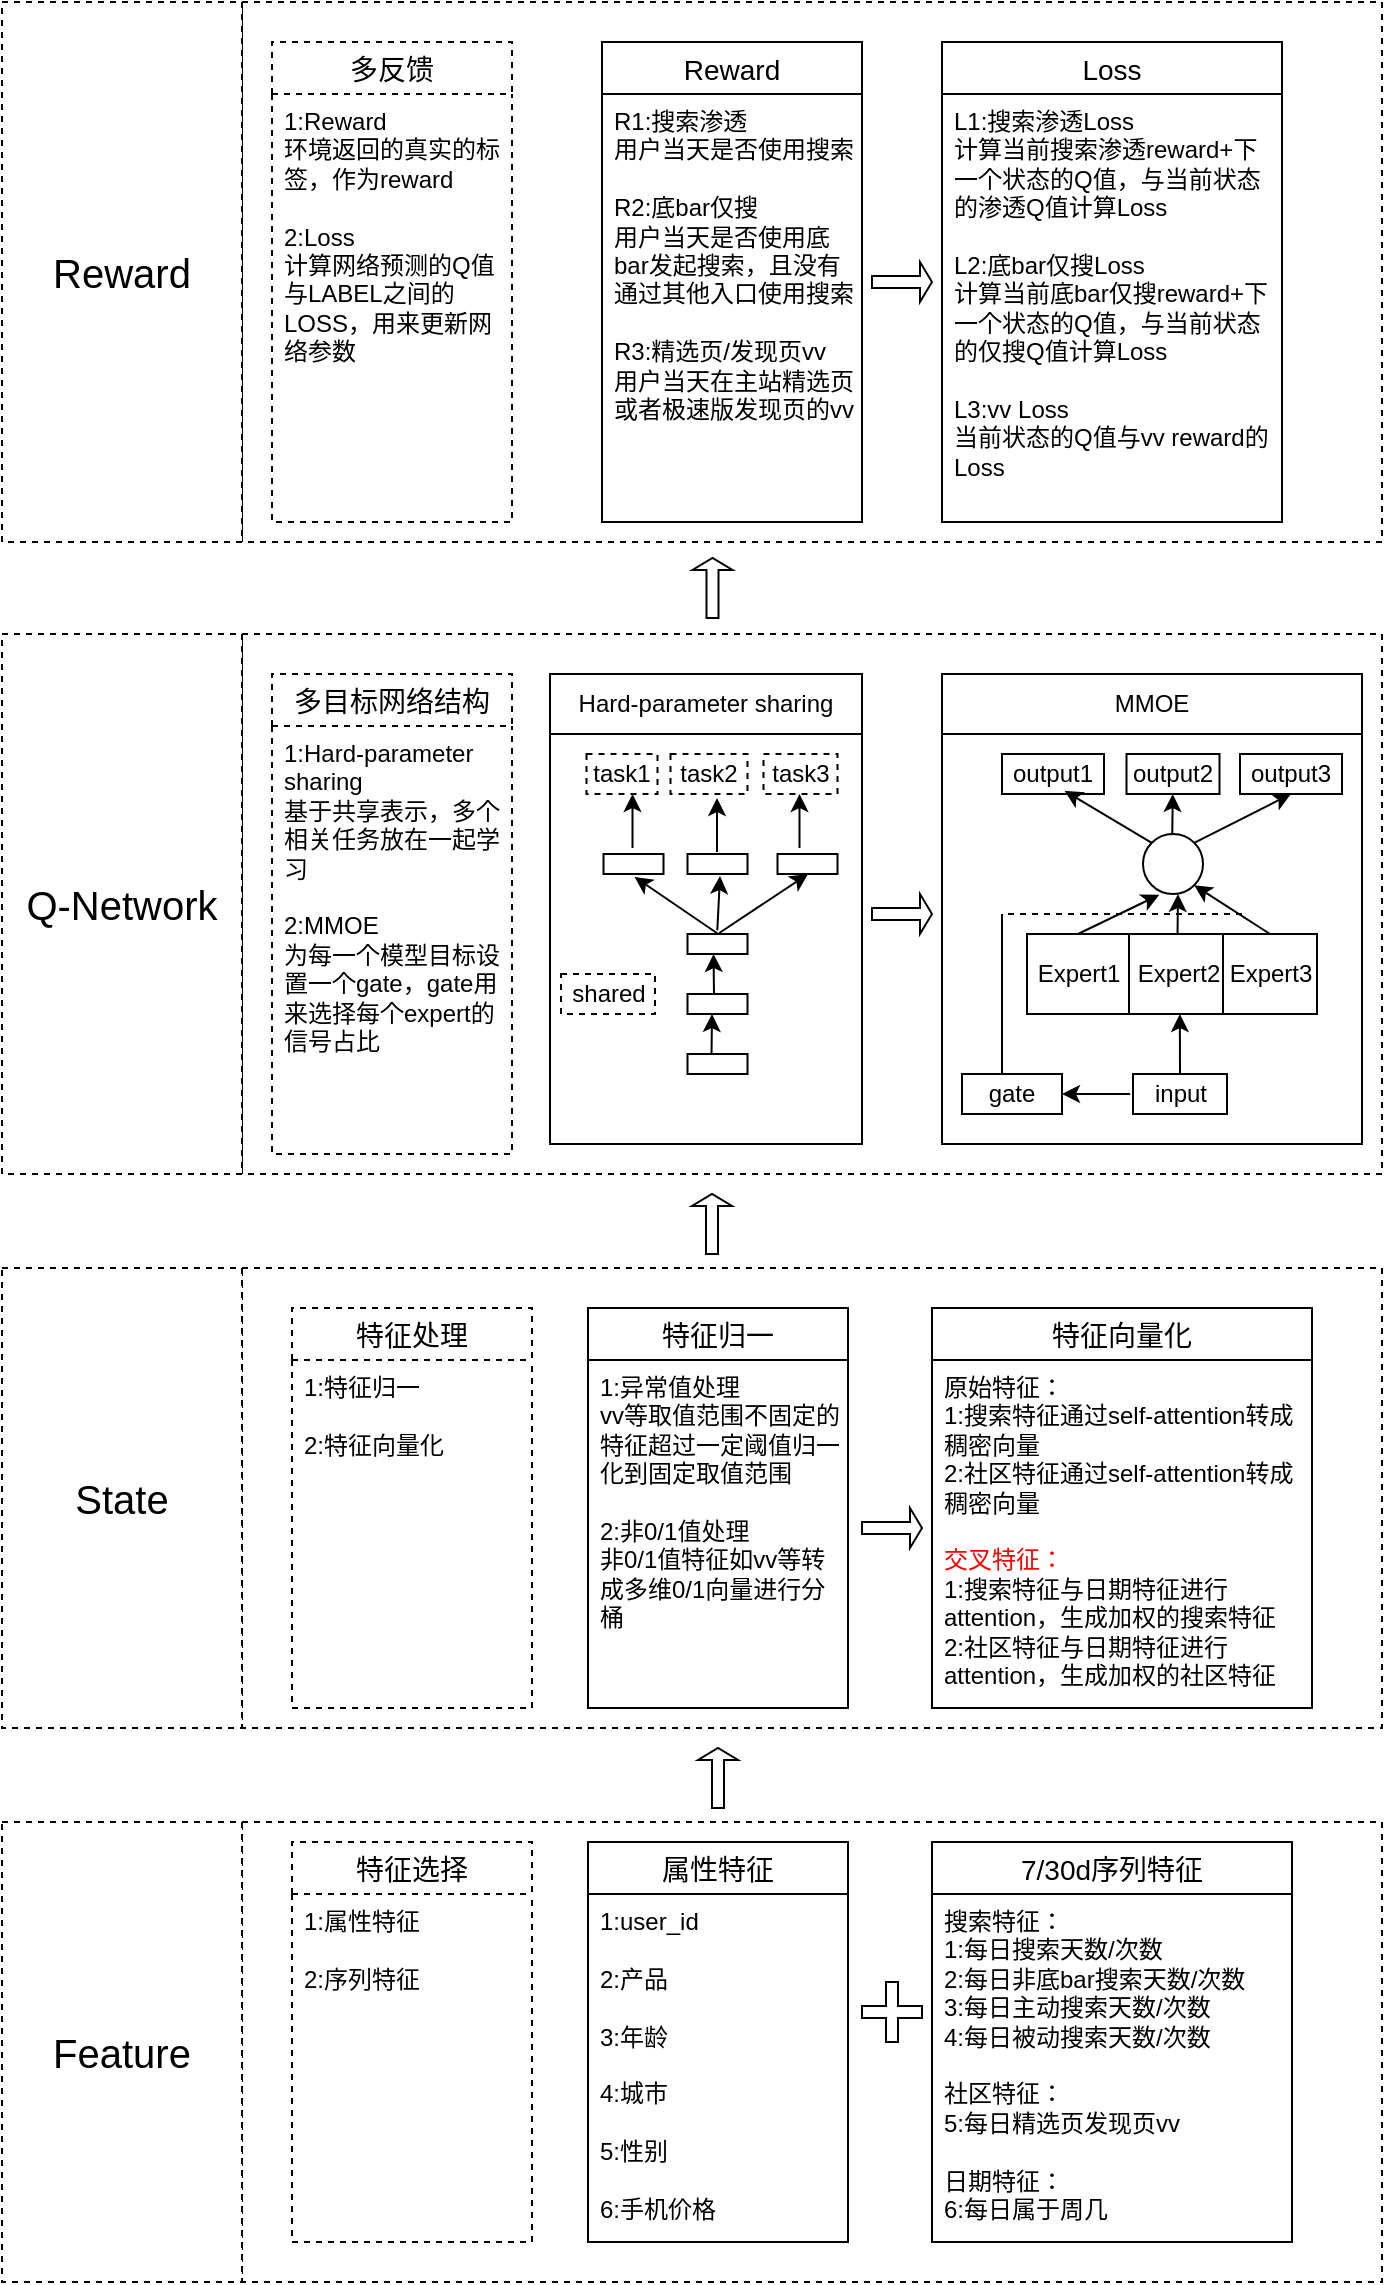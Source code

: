 <mxfile version="22.0.8" type="github">
  <diagram name="第 1 页" id="f5xDAh3WusYo4ijW3h7b">
    <mxGraphModel dx="1451" dy="922" grid="1" gridSize="10" guides="1" tooltips="1" connect="1" arrows="1" fold="1" page="1" pageScale="1" pageWidth="827" pageHeight="1169" math="0" shadow="0">
      <root>
        <mxCell id="0" />
        <mxCell id="1" parent="0" />
        <mxCell id="4zLw2y3MGfTPbHIul2Go-128" value="" style="rounded=0;whiteSpace=wrap;html=1;dashed=1;" parent="1" vertex="1">
          <mxGeometry x="176" y="606" width="570" height="270" as="geometry" />
        </mxCell>
        <mxCell id="4zLw2y3MGfTPbHIul2Go-36" value="" style="rounded=0;whiteSpace=wrap;html=1;dashed=1;" parent="1" vertex="1">
          <mxGeometry x="176" y="1200" width="570" height="230" as="geometry" />
        </mxCell>
        <mxCell id="4zLw2y3MGfTPbHIul2Go-37" value="" style="rounded=0;whiteSpace=wrap;html=1;dashed=1;" parent="1" vertex="1">
          <mxGeometry x="176" y="923" width="570" height="230" as="geometry" />
        </mxCell>
        <mxCell id="4zLw2y3MGfTPbHIul2Go-38" value="属性特征" style="swimlane;fontStyle=0;childLayout=stackLayout;horizontal=1;startSize=26;horizontalStack=0;resizeParent=1;resizeParentMax=0;resizeLast=0;collapsible=1;marginBottom=0;align=center;fontSize=14;" parent="1" vertex="1">
          <mxGeometry x="349" y="1210" width="130" height="200" as="geometry">
            <mxRectangle x="280" y="370" width="100" height="30" as="alternateBounds" />
          </mxGeometry>
        </mxCell>
        <mxCell id="4zLw2y3MGfTPbHIul2Go-39" value="1:user_id&lt;br&gt;&lt;br&gt;2:产品&lt;br&gt;&lt;br&gt;3:年龄&lt;br&gt;&lt;br&gt;4:城市&lt;br&gt;&lt;br&gt;5:性别&lt;br&gt;&lt;br&gt;6:手机价格" style="text;strokeColor=none;fillColor=none;spacingLeft=4;spacingRight=4;overflow=hidden;rotatable=0;points=[[0,0.5],[1,0.5]];portConstraint=eastwest;fontSize=12;whiteSpace=wrap;html=1;" parent="4zLw2y3MGfTPbHIul2Go-38" vertex="1">
          <mxGeometry y="26" width="130" height="174" as="geometry" />
        </mxCell>
        <mxCell id="4zLw2y3MGfTPbHIul2Go-40" value="7/30d序列特征" style="swimlane;fontStyle=0;childLayout=stackLayout;horizontal=1;startSize=26;horizontalStack=0;resizeParent=1;resizeParentMax=0;resizeLast=0;collapsible=1;marginBottom=0;align=center;fontSize=14;" parent="1" vertex="1">
          <mxGeometry x="521" y="1210" width="180" height="200" as="geometry">
            <mxRectangle x="280" y="370" width="100" height="30" as="alternateBounds" />
          </mxGeometry>
        </mxCell>
        <mxCell id="4zLw2y3MGfTPbHIul2Go-41" value="搜索特征：&lt;br&gt;1:每日搜索天数/次数&lt;br&gt;2:每日非底bar搜索天数/次数&lt;br&gt;3:每日主动搜索天数/次数&lt;br&gt;4:每日被动搜索天数/次数&lt;br&gt;&lt;br&gt;社区特征：&lt;br&gt;5:每日精选页发现页vv&lt;br&gt;&lt;br&gt;日期特征：&lt;br&gt;6:每日属于周几" style="text;strokeColor=none;fillColor=none;spacingLeft=4;spacingRight=4;overflow=hidden;rotatable=0;points=[[0,0.5],[1,0.5]];portConstraint=eastwest;fontSize=12;whiteSpace=wrap;html=1;" parent="4zLw2y3MGfTPbHIul2Go-40" vertex="1">
          <mxGeometry y="26" width="180" height="174" as="geometry" />
        </mxCell>
        <mxCell id="4zLw2y3MGfTPbHIul2Go-42" value="特征选择" style="swimlane;fontStyle=0;childLayout=stackLayout;horizontal=1;startSize=26;horizontalStack=0;resizeParent=1;resizeParentMax=0;resizeLast=0;collapsible=1;marginBottom=0;align=center;fontSize=14;dashed=1;" parent="1" vertex="1">
          <mxGeometry x="201" y="1210" width="120" height="200" as="geometry">
            <mxRectangle x="145" y="1230" width="100" height="30" as="alternateBounds" />
          </mxGeometry>
        </mxCell>
        <mxCell id="4zLw2y3MGfTPbHIul2Go-43" value="1:属性特征&lt;br&gt;&lt;br&gt;2:序列特征" style="text;strokeColor=none;fillColor=none;spacingLeft=4;spacingRight=4;overflow=hidden;rotatable=0;points=[[0,0.5],[1,0.5]];portConstraint=eastwest;fontSize=12;whiteSpace=wrap;html=1;" parent="4zLw2y3MGfTPbHIul2Go-42" vertex="1">
          <mxGeometry y="26" width="120" height="174" as="geometry" />
        </mxCell>
        <mxCell id="4zLw2y3MGfTPbHIul2Go-44" value="特征归一" style="swimlane;fontStyle=0;childLayout=stackLayout;horizontal=1;startSize=26;horizontalStack=0;resizeParent=1;resizeParentMax=0;resizeLast=0;collapsible=1;marginBottom=0;align=center;fontSize=14;" parent="1" vertex="1">
          <mxGeometry x="349" y="943" width="130" height="200" as="geometry">
            <mxRectangle x="280" y="370" width="100" height="30" as="alternateBounds" />
          </mxGeometry>
        </mxCell>
        <mxCell id="4zLw2y3MGfTPbHIul2Go-45" value="1:异常值处理&lt;br&gt;vv等取值范围不固定的特征超过一定阈值归一化到固定取值范围&lt;br&gt;&lt;br&gt;2:非0/1值处理&lt;br&gt;非0/1值特征如vv等转成多维0/1向量进行分桶" style="text;strokeColor=none;fillColor=none;spacingLeft=4;spacingRight=4;overflow=hidden;rotatable=0;points=[[0,0.5],[1,0.5]];portConstraint=eastwest;fontSize=12;whiteSpace=wrap;html=1;" parent="4zLw2y3MGfTPbHIul2Go-44" vertex="1">
          <mxGeometry y="26" width="130" height="174" as="geometry" />
        </mxCell>
        <mxCell id="4zLw2y3MGfTPbHIul2Go-46" value="特征向量化" style="swimlane;fontStyle=0;childLayout=stackLayout;horizontal=1;startSize=26;horizontalStack=0;resizeParent=1;resizeParentMax=0;resizeLast=0;collapsible=1;marginBottom=0;align=center;fontSize=14;" parent="1" vertex="1">
          <mxGeometry x="521" y="943" width="190" height="200" as="geometry">
            <mxRectangle x="280" y="370" width="100" height="30" as="alternateBounds" />
          </mxGeometry>
        </mxCell>
        <mxCell id="4zLw2y3MGfTPbHIul2Go-47" value="原始特征：&lt;br&gt;1:搜索特征通过self-attention转成稠密向量&lt;br&gt;2:社区特征通过self-attention转成稠密向量&lt;br&gt;&lt;br&gt;&lt;font color=&quot;#ff0000&quot;&gt;交叉特征：&lt;/font&gt;&lt;br&gt;1:搜索特征与日期特征进行attention，生成加权的搜索特征&lt;br&gt;2:社区特征与日期特征进行attention，生成加权的社区特征" style="text;strokeColor=none;fillColor=none;spacingLeft=4;spacingRight=4;overflow=hidden;rotatable=0;points=[[0,0.5],[1,0.5]];portConstraint=eastwest;fontSize=12;whiteSpace=wrap;html=1;" parent="4zLw2y3MGfTPbHIul2Go-46" vertex="1">
          <mxGeometry y="26" width="190" height="174" as="geometry" />
        </mxCell>
        <mxCell id="4zLw2y3MGfTPbHIul2Go-48" value="特征处理" style="swimlane;fontStyle=0;childLayout=stackLayout;horizontal=1;startSize=26;horizontalStack=0;resizeParent=1;resizeParentMax=0;resizeLast=0;collapsible=1;marginBottom=0;align=center;fontSize=14;dashed=1;" parent="1" vertex="1">
          <mxGeometry x="201" y="943" width="120" height="200" as="geometry">
            <mxRectangle x="145" y="950" width="100" height="30" as="alternateBounds" />
          </mxGeometry>
        </mxCell>
        <mxCell id="4zLw2y3MGfTPbHIul2Go-49" value="1:特征归一&lt;br&gt;&lt;br&gt;2:特征向量化" style="text;strokeColor=none;fillColor=none;spacingLeft=4;spacingRight=4;overflow=hidden;rotatable=0;points=[[0,0.5],[1,0.5]];portConstraint=eastwest;fontSize=12;whiteSpace=wrap;html=1;" parent="4zLw2y3MGfTPbHIul2Go-48" vertex="1">
          <mxGeometry y="26" width="120" height="174" as="geometry" />
        </mxCell>
        <mxCell id="4zLw2y3MGfTPbHIul2Go-50" value="" style="shape=cross;whiteSpace=wrap;html=1;" parent="1" vertex="1">
          <mxGeometry x="486" y="1280" width="30" height="30" as="geometry" />
        </mxCell>
        <mxCell id="4zLw2y3MGfTPbHIul2Go-51" value="" style="shape=singleArrow;whiteSpace=wrap;html=1;" parent="1" vertex="1">
          <mxGeometry x="486" y="1043" width="30" height="20" as="geometry" />
        </mxCell>
        <mxCell id="4zLw2y3MGfTPbHIul2Go-59" value="多目标网络结构" style="swimlane;fontStyle=0;childLayout=stackLayout;horizontal=1;startSize=26;horizontalStack=0;resizeParent=1;resizeParentMax=0;resizeLast=0;collapsible=1;marginBottom=0;align=center;fontSize=14;dashed=1;" parent="1" vertex="1">
          <mxGeometry x="191" y="626" width="120" height="240" as="geometry">
            <mxRectangle x="135" y="630" width="100" height="30" as="alternateBounds" />
          </mxGeometry>
        </mxCell>
        <mxCell id="4zLw2y3MGfTPbHIul2Go-60" value="1:Hard-parameter sharing&lt;br&gt;基于共享表示，多个相关任务放在一起学习&lt;br&gt;&lt;br&gt;2:MMOE&lt;br&gt;为每一个模型目标设置一个gate，gate用来选择每个expert的信号占比" style="text;strokeColor=none;fillColor=none;spacingLeft=4;spacingRight=4;overflow=hidden;rotatable=0;points=[[0,0.5],[1,0.5]];portConstraint=eastwest;fontSize=12;whiteSpace=wrap;html=1;" parent="4zLw2y3MGfTPbHIul2Go-59" vertex="1">
          <mxGeometry y="26" width="120" height="214" as="geometry" />
        </mxCell>
        <mxCell id="4zLw2y3MGfTPbHIul2Go-71" value="" style="verticalLabelPosition=bottom;verticalAlign=top;html=1;shape=mxgraph.basic.rect;fillColor2=none;strokeWidth=1;size=20;indent=5;" parent="1" vertex="1">
          <mxGeometry x="330" y="631" width="156" height="230" as="geometry" />
        </mxCell>
        <mxCell id="4zLw2y3MGfTPbHIul2Go-72" value="" style="verticalLabelPosition=bottom;verticalAlign=top;html=1;shape=mxgraph.basic.rect;fillColor2=none;strokeWidth=1;size=20;indent=5;" parent="1" vertex="1">
          <mxGeometry x="526" y="631" width="210" height="230" as="geometry" />
        </mxCell>
        <mxCell id="4zLw2y3MGfTPbHIul2Go-73" value="" style="verticalLabelPosition=bottom;verticalAlign=top;html=1;shape=mxgraph.basic.rect;fillColor2=none;strokeWidth=1;size=20;indent=5;" parent="1" vertex="1">
          <mxGeometry x="398.75" y="816" width="30" height="10" as="geometry" />
        </mxCell>
        <mxCell id="4zLw2y3MGfTPbHIul2Go-74" value="" style="verticalLabelPosition=bottom;verticalAlign=top;html=1;shape=mxgraph.basic.rect;fillColor2=none;strokeWidth=1;size=20;indent=5;" parent="1" vertex="1">
          <mxGeometry x="398.75" y="786" width="30" height="10" as="geometry" />
        </mxCell>
        <mxCell id="4zLw2y3MGfTPbHIul2Go-75" value="" style="verticalLabelPosition=bottom;verticalAlign=top;html=1;shape=mxgraph.basic.rect;fillColor2=none;strokeWidth=1;size=20;indent=5;" parent="1" vertex="1">
          <mxGeometry x="398.75" y="756" width="30" height="10" as="geometry" />
        </mxCell>
        <mxCell id="4zLw2y3MGfTPbHIul2Go-76" value="" style="verticalLabelPosition=bottom;verticalAlign=top;html=1;shape=mxgraph.basic.rect;fillColor2=none;strokeWidth=1;size=20;indent=5;" parent="1" vertex="1">
          <mxGeometry x="356.75" y="716" width="30" height="10" as="geometry" />
        </mxCell>
        <mxCell id="4zLw2y3MGfTPbHIul2Go-77" value="" style="verticalLabelPosition=bottom;verticalAlign=top;html=1;shape=mxgraph.basic.rect;fillColor2=none;strokeWidth=1;size=20;indent=5;" parent="1" vertex="1">
          <mxGeometry x="398.75" y="716" width="30" height="10" as="geometry" />
        </mxCell>
        <mxCell id="4zLw2y3MGfTPbHIul2Go-78" value="" style="verticalLabelPosition=bottom;verticalAlign=top;html=1;shape=mxgraph.basic.rect;fillColor2=none;strokeWidth=1;size=20;indent=5;" parent="1" vertex="1">
          <mxGeometry x="443.75" y="716" width="30" height="10" as="geometry" />
        </mxCell>
        <mxCell id="4zLw2y3MGfTPbHIul2Go-85" value="" style="endArrow=classic;html=1;rounded=0;exitX=0.513;exitY=0;exitDx=0;exitDy=0;exitPerimeter=0;entryX=0.516;entryY=1.143;entryDx=0;entryDy=0;entryPerimeter=0;" parent="1" source="4zLw2y3MGfTPbHIul2Go-75" target="4zLw2y3MGfTPbHIul2Go-76" edge="1">
          <mxGeometry width="50" height="50" relative="1" as="geometry">
            <mxPoint x="370" y="766" as="sourcePoint" />
            <mxPoint x="420" y="716" as="targetPoint" />
          </mxGeometry>
        </mxCell>
        <mxCell id="4zLw2y3MGfTPbHIul2Go-86" value="" style="endArrow=classic;html=1;rounded=0;exitX=0.497;exitY=-0.19;exitDx=0;exitDy=0;exitPerimeter=0;entryX=0.542;entryY=1.1;entryDx=0;entryDy=0;entryPerimeter=0;" parent="1" source="4zLw2y3MGfTPbHIul2Go-75" edge="1" target="4zLw2y3MGfTPbHIul2Go-77">
          <mxGeometry width="50" height="50" relative="1" as="geometry">
            <mxPoint x="448" y="756" as="sourcePoint" />
            <mxPoint x="406" y="727" as="targetPoint" />
          </mxGeometry>
        </mxCell>
        <mxCell id="4zLw2y3MGfTPbHIul2Go-87" value="" style="endArrow=classic;html=1;rounded=0;exitX=0.529;exitY=-0.048;exitDx=0;exitDy=0;exitPerimeter=0;" parent="1" source="4zLw2y3MGfTPbHIul2Go-75" edge="1">
          <mxGeometry width="50" height="50" relative="1" as="geometry">
            <mxPoint x="416" y="764" as="sourcePoint" />
            <mxPoint x="459" y="726" as="targetPoint" />
          </mxGeometry>
        </mxCell>
        <mxCell id="4zLw2y3MGfTPbHIul2Go-88" value="" style="endArrow=classic;html=1;rounded=0;entryX=0.516;entryY=1.143;entryDx=0;entryDy=0;entryPerimeter=0;" parent="1" edge="1">
          <mxGeometry width="50" height="50" relative="1" as="geometry">
            <mxPoint x="412" y="786" as="sourcePoint" />
            <mxPoint x="411.76" y="766" as="targetPoint" />
          </mxGeometry>
        </mxCell>
        <mxCell id="4zLw2y3MGfTPbHIul2Go-89" value="" style="endArrow=classic;html=1;rounded=0;exitX=0.497;exitY=-0.19;exitDx=0;exitDy=0;exitPerimeter=0;" parent="1" edge="1">
          <mxGeometry width="50" height="50" relative="1" as="geometry">
            <mxPoint x="410.76" y="816" as="sourcePoint" />
            <mxPoint x="411" y="796" as="targetPoint" />
          </mxGeometry>
        </mxCell>
        <mxCell id="4zLw2y3MGfTPbHIul2Go-93" value="shared" style="rounded=0;whiteSpace=wrap;html=1;dashed=1;" parent="1" vertex="1">
          <mxGeometry x="335.5" y="776" width="47" height="20" as="geometry" />
        </mxCell>
        <mxCell id="4zLw2y3MGfTPbHIul2Go-94" value="task1" style="rounded=0;whiteSpace=wrap;html=1;dashed=1;" parent="1" vertex="1">
          <mxGeometry x="348.25" y="666" width="35.5" height="20" as="geometry" />
        </mxCell>
        <mxCell id="4zLw2y3MGfTPbHIul2Go-95" value="task2" style="rounded=0;whiteSpace=wrap;html=1;dashed=1;" parent="1" vertex="1">
          <mxGeometry x="390.25" y="666" width="38.5" height="20" as="geometry" />
        </mxCell>
        <mxCell id="4zLw2y3MGfTPbHIul2Go-96" value="task3" style="rounded=0;whiteSpace=wrap;html=1;dashed=1;" parent="1" vertex="1">
          <mxGeometry x="436.75" y="666" width="37" height="20" as="geometry" />
        </mxCell>
        <mxCell id="4zLw2y3MGfTPbHIul2Go-98" value="" style="endArrow=classic;html=1;rounded=0;exitX=0.497;exitY=-0.19;exitDx=0;exitDy=0;exitPerimeter=0;entryX=0.516;entryY=1.143;entryDx=0;entryDy=0;entryPerimeter=0;" parent="1" edge="1">
          <mxGeometry width="50" height="50" relative="1" as="geometry">
            <mxPoint x="371.25" y="713" as="sourcePoint" />
            <mxPoint x="371.25" y="686" as="targetPoint" />
          </mxGeometry>
        </mxCell>
        <mxCell id="4zLw2y3MGfTPbHIul2Go-99" value="" style="endArrow=classic;html=1;rounded=0;exitX=0.497;exitY=-0.19;exitDx=0;exitDy=0;exitPerimeter=0;entryX=0.516;entryY=1.143;entryDx=0;entryDy=0;entryPerimeter=0;" parent="1" edge="1">
          <mxGeometry width="50" height="50" relative="1" as="geometry">
            <mxPoint x="413.5" y="715" as="sourcePoint" />
            <mxPoint x="413.5" y="688" as="targetPoint" />
          </mxGeometry>
        </mxCell>
        <mxCell id="4zLw2y3MGfTPbHIul2Go-100" value="" style="endArrow=classic;html=1;rounded=0;exitX=0.497;exitY=-0.19;exitDx=0;exitDy=0;exitPerimeter=0;entryX=0.516;entryY=1.143;entryDx=0;entryDy=0;entryPerimeter=0;" parent="1" edge="1">
          <mxGeometry width="50" height="50" relative="1" as="geometry">
            <mxPoint x="454.75" y="713" as="sourcePoint" />
            <mxPoint x="454.75" y="686" as="targetPoint" />
          </mxGeometry>
        </mxCell>
        <mxCell id="4zLw2y3MGfTPbHIul2Go-101" value="Hard-parameter sharing" style="rounded=0;whiteSpace=wrap;html=1;" parent="1" vertex="1">
          <mxGeometry x="330" y="626" width="156" height="30" as="geometry" />
        </mxCell>
        <mxCell id="4zLw2y3MGfTPbHIul2Go-102" value="Expert1" style="rounded=0;whiteSpace=wrap;html=1;" parent="1" vertex="1">
          <mxGeometry x="568.5" y="756" width="51" height="40" as="geometry" />
        </mxCell>
        <mxCell id="4zLw2y3MGfTPbHIul2Go-103" value="Expert2" style="rounded=0;whiteSpace=wrap;html=1;" parent="1" vertex="1">
          <mxGeometry x="619.5" y="756" width="49" height="40" as="geometry" />
        </mxCell>
        <mxCell id="4zLw2y3MGfTPbHIul2Go-104" value="Expert3" style="rounded=0;whiteSpace=wrap;html=1;" parent="1" vertex="1">
          <mxGeometry x="666.5" y="756" width="47" height="40" as="geometry" />
        </mxCell>
        <mxCell id="4zLw2y3MGfTPbHIul2Go-105" value="input" style="rounded=0;whiteSpace=wrap;html=1;" parent="1" vertex="1">
          <mxGeometry x="621.5" y="826" width="47" height="20" as="geometry" />
        </mxCell>
        <mxCell id="4zLw2y3MGfTPbHIul2Go-106" value="gate" style="rounded=0;whiteSpace=wrap;html=1;" parent="1" vertex="1">
          <mxGeometry x="536" y="826" width="50" height="20" as="geometry" />
        </mxCell>
        <mxCell id="4zLw2y3MGfTPbHIul2Go-107" value="" style="endArrow=classic;html=1;rounded=0;exitX=0.5;exitY=0;exitDx=0;exitDy=0;" parent="1" source="4zLw2y3MGfTPbHIul2Go-105" edge="1">
          <mxGeometry width="50" height="50" relative="1" as="geometry">
            <mxPoint x="644.69" y="816" as="sourcePoint" />
            <mxPoint x="644.93" y="796" as="targetPoint" />
          </mxGeometry>
        </mxCell>
        <mxCell id="4zLw2y3MGfTPbHIul2Go-109" value="" style="endArrow=classic;html=1;rounded=0;exitX=0.5;exitY=0;exitDx=0;exitDy=0;" parent="1" edge="1">
          <mxGeometry width="50" height="50" relative="1" as="geometry">
            <mxPoint x="620.07" y="836" as="sourcePoint" />
            <mxPoint x="586" y="836" as="targetPoint" />
          </mxGeometry>
        </mxCell>
        <mxCell id="4zLw2y3MGfTPbHIul2Go-110" value="output1" style="rounded=0;whiteSpace=wrap;html=1;" parent="1" vertex="1">
          <mxGeometry x="556" y="666" width="51" height="20" as="geometry" />
        </mxCell>
        <mxCell id="4zLw2y3MGfTPbHIul2Go-111" value="output3" style="rounded=0;whiteSpace=wrap;html=1;" parent="1" vertex="1">
          <mxGeometry x="675" y="666" width="51" height="20" as="geometry" />
        </mxCell>
        <mxCell id="4zLw2y3MGfTPbHIul2Go-112" value="" style="ellipse;whiteSpace=wrap;html=1;aspect=fixed;" parent="1" vertex="1">
          <mxGeometry x="626.5" y="706" width="30" height="30" as="geometry" />
        </mxCell>
        <mxCell id="4zLw2y3MGfTPbHIul2Go-113" value="" style="endArrow=classic;html=1;rounded=0;exitX=0.5;exitY=0;exitDx=0;exitDy=0;" parent="1" edge="1">
          <mxGeometry width="50" height="50" relative="1" as="geometry">
            <mxPoint x="643.76" y="756" as="sourcePoint" />
            <mxPoint x="644" y="736" as="targetPoint" />
          </mxGeometry>
        </mxCell>
        <mxCell id="4zLw2y3MGfTPbHIul2Go-114" value="" style="endArrow=classic;html=1;rounded=0;exitX=0.5;exitY=0;exitDx=0;exitDy=0;entryX=0.273;entryY=1.012;entryDx=0;entryDy=0;entryPerimeter=0;" parent="1" source="4zLw2y3MGfTPbHIul2Go-102" target="4zLw2y3MGfTPbHIul2Go-112" edge="1">
          <mxGeometry width="50" height="50" relative="1" as="geometry">
            <mxPoint x="655" y="836" as="sourcePoint" />
            <mxPoint x="654.93" y="806" as="targetPoint" />
          </mxGeometry>
        </mxCell>
        <mxCell id="4zLw2y3MGfTPbHIul2Go-118" value="" style="endArrow=classic;html=1;rounded=0;exitX=0.5;exitY=0;exitDx=0;exitDy=0;entryX=1;entryY=1;entryDx=0;entryDy=0;" parent="1" source="4zLw2y3MGfTPbHIul2Go-104" target="4zLw2y3MGfTPbHIul2Go-112" edge="1">
          <mxGeometry width="50" height="50" relative="1" as="geometry">
            <mxPoint x="689.76" y="756" as="sourcePoint" />
            <mxPoint x="689.69" y="726" as="targetPoint" />
          </mxGeometry>
        </mxCell>
        <mxCell id="4zLw2y3MGfTPbHIul2Go-123" value="" style="endArrow=none;html=1;rounded=0;" parent="1" edge="1">
          <mxGeometry width="50" height="50" relative="1" as="geometry">
            <mxPoint x="556" y="826" as="sourcePoint" />
            <mxPoint x="556" y="746" as="targetPoint" />
          </mxGeometry>
        </mxCell>
        <mxCell id="4zLw2y3MGfTPbHIul2Go-124" value="" style="endArrow=none;html=1;rounded=0;dashed=1;" parent="1" edge="1">
          <mxGeometry width="50" height="50" relative="1" as="geometry">
            <mxPoint x="676" y="746" as="sourcePoint" />
            <mxPoint x="556" y="746" as="targetPoint" />
          </mxGeometry>
        </mxCell>
        <mxCell id="4zLw2y3MGfTPbHIul2Go-125" value="" style="endArrow=classic;html=1;rounded=0;exitX=0;exitY=0;exitDx=0;exitDy=0;entryX=0.613;entryY=0.921;entryDx=0;entryDy=0;entryPerimeter=0;" parent="1" source="4zLw2y3MGfTPbHIul2Go-112" target="4zLw2y3MGfTPbHIul2Go-110" edge="1">
          <mxGeometry width="50" height="50" relative="1" as="geometry">
            <mxPoint x="610.76" y="726" as="sourcePoint" />
            <mxPoint x="610.69" y="696" as="targetPoint" />
          </mxGeometry>
        </mxCell>
        <mxCell id="4zLw2y3MGfTPbHIul2Go-126" value="" style="endArrow=classic;html=1;rounded=0;exitX=1;exitY=0;exitDx=0;exitDy=0;entryX=0.5;entryY=1;entryDx=0;entryDy=0;" parent="1" source="4zLw2y3MGfTPbHIul2Go-112" target="4zLw2y3MGfTPbHIul2Go-111" edge="1">
          <mxGeometry width="50" height="50" relative="1" as="geometry">
            <mxPoint x="675.26" y="726" as="sourcePoint" />
            <mxPoint x="675.19" y="696" as="targetPoint" />
          </mxGeometry>
        </mxCell>
        <mxCell id="4zLw2y3MGfTPbHIul2Go-127" value="MMOE" style="rounded=0;whiteSpace=wrap;html=1;" parent="1" vertex="1">
          <mxGeometry x="526" y="626" width="210" height="30" as="geometry" />
        </mxCell>
        <mxCell id="4zLw2y3MGfTPbHIul2Go-129" value="" style="shape=singleArrow;whiteSpace=wrap;html=1;" parent="1" vertex="1">
          <mxGeometry x="491" y="736" width="30" height="20" as="geometry" />
        </mxCell>
        <mxCell id="4zLw2y3MGfTPbHIul2Go-132" value="" style="shape=singleArrow;direction=north;whiteSpace=wrap;html=1;" parent="1" vertex="1">
          <mxGeometry x="401" y="886" width="20" height="30" as="geometry" />
        </mxCell>
        <mxCell id="4zLw2y3MGfTPbHIul2Go-136" value="output2" style="rounded=0;whiteSpace=wrap;html=1;" parent="1" vertex="1">
          <mxGeometry x="618.25" y="666" width="46.5" height="20" as="geometry" />
        </mxCell>
        <mxCell id="4zLw2y3MGfTPbHIul2Go-139" value="" style="endArrow=classic;html=1;rounded=0;exitX=0.5;exitY=0;exitDx=0;exitDy=0;" parent="1" edge="1">
          <mxGeometry width="50" height="50" relative="1" as="geometry">
            <mxPoint x="641.14" y="706" as="sourcePoint" />
            <mxPoint x="641.38" y="686" as="targetPoint" />
          </mxGeometry>
        </mxCell>
        <mxCell id="4zLw2y3MGfTPbHIul2Go-143" value="" style="shape=singleArrow;direction=north;whiteSpace=wrap;html=1;" parent="1" vertex="1">
          <mxGeometry x="404" y="1163" width="20" height="30" as="geometry" />
        </mxCell>
        <mxCell id="4zLw2y3MGfTPbHIul2Go-144" value="&lt;font style=&quot;font-size: 20px;&quot;&gt;State&lt;/font&gt;" style="rounded=0;whiteSpace=wrap;html=1;dashed=1;" parent="1" vertex="1">
          <mxGeometry x="56" y="923" width="120" height="230" as="geometry" />
        </mxCell>
        <mxCell id="4zLw2y3MGfTPbHIul2Go-145" value="&lt;font style=&quot;font-size: 20px;&quot;&gt;Q-Network&lt;/font&gt;" style="rounded=0;whiteSpace=wrap;html=1;dashed=1;" parent="1" vertex="1">
          <mxGeometry x="56" y="606" width="120" height="270" as="geometry" />
        </mxCell>
        <mxCell id="4zLw2y3MGfTPbHIul2Go-146" value="&lt;font style=&quot;font-size: 20px;&quot;&gt;Feature&lt;/font&gt;" style="rounded=0;whiteSpace=wrap;html=1;dashed=1;" parent="1" vertex="1">
          <mxGeometry x="56" y="1200" width="120" height="230" as="geometry" />
        </mxCell>
        <mxCell id="9_TiKbL8aG8ugw_iiqsg-3" value="" style="rounded=0;whiteSpace=wrap;html=1;dashed=1;" vertex="1" parent="1">
          <mxGeometry x="176" y="290" width="570" height="270" as="geometry" />
        </mxCell>
        <mxCell id="9_TiKbL8aG8ugw_iiqsg-4" value="&lt;font style=&quot;font-size: 20px;&quot;&gt;Reward&lt;/font&gt;" style="rounded=0;whiteSpace=wrap;html=1;dashed=1;" vertex="1" parent="1">
          <mxGeometry x="56" y="290" width="120" height="270" as="geometry" />
        </mxCell>
        <mxCell id="9_TiKbL8aG8ugw_iiqsg-5" value="" style="shape=singleArrow;direction=north;whiteSpace=wrap;html=1;" vertex="1" parent="1">
          <mxGeometry x="401.25" y="568" width="20" height="30" as="geometry" />
        </mxCell>
        <mxCell id="9_TiKbL8aG8ugw_iiqsg-8" value="多反馈" style="swimlane;fontStyle=0;childLayout=stackLayout;horizontal=1;startSize=26;horizontalStack=0;resizeParent=1;resizeParentMax=0;resizeLast=0;collapsible=1;marginBottom=0;align=center;fontSize=14;dashed=1;" vertex="1" parent="1">
          <mxGeometry x="191" y="310" width="120" height="240" as="geometry">
            <mxRectangle x="135" y="630" width="100" height="30" as="alternateBounds" />
          </mxGeometry>
        </mxCell>
        <mxCell id="9_TiKbL8aG8ugw_iiqsg-9" value="1:Reward&lt;br&gt;环境返回的真实的标签，作为reward&lt;br&gt;&lt;br&gt;2:Loss&lt;br&gt;计算网络预测的Q值与LABEL之间的LOSS，用来更新网络参数" style="text;strokeColor=none;fillColor=none;spacingLeft=4;spacingRight=4;overflow=hidden;rotatable=0;points=[[0,0.5],[1,0.5]];portConstraint=eastwest;fontSize=12;whiteSpace=wrap;html=1;" vertex="1" parent="9_TiKbL8aG8ugw_iiqsg-8">
          <mxGeometry y="26" width="120" height="214" as="geometry" />
        </mxCell>
        <mxCell id="9_TiKbL8aG8ugw_iiqsg-10" value="Reward" style="swimlane;fontStyle=0;childLayout=stackLayout;horizontal=1;startSize=26;horizontalStack=0;resizeParent=1;resizeParentMax=0;resizeLast=0;collapsible=1;marginBottom=0;align=center;fontSize=14;" vertex="1" parent="1">
          <mxGeometry x="356" y="310" width="130" height="240" as="geometry">
            <mxRectangle x="280" y="370" width="100" height="30" as="alternateBounds" />
          </mxGeometry>
        </mxCell>
        <mxCell id="9_TiKbL8aG8ugw_iiqsg-11" value="R1:搜索渗透&lt;br&gt;用户当天是否使用搜索&lt;br&gt;&lt;br&gt;R2:底bar仅搜&lt;br&gt;用户当天是否使用底bar发起搜索，且没有通过其他入口使用搜索&lt;br&gt;&lt;br&gt;R3:精选页/发现页vv&lt;br&gt;用户当天在主站精选页或者极速版发现页的vv" style="text;strokeColor=none;fillColor=none;spacingLeft=4;spacingRight=4;overflow=hidden;rotatable=0;points=[[0,0.5],[1,0.5]];portConstraint=eastwest;fontSize=12;whiteSpace=wrap;html=1;" vertex="1" parent="9_TiKbL8aG8ugw_iiqsg-10">
          <mxGeometry y="26" width="130" height="214" as="geometry" />
        </mxCell>
        <mxCell id="9_TiKbL8aG8ugw_iiqsg-12" value="Loss" style="swimlane;fontStyle=0;childLayout=stackLayout;horizontal=1;startSize=26;horizontalStack=0;resizeParent=1;resizeParentMax=0;resizeLast=0;collapsible=1;marginBottom=0;align=center;fontSize=14;" vertex="1" parent="1">
          <mxGeometry x="526" y="310" width="170" height="240" as="geometry">
            <mxRectangle x="280" y="370" width="100" height="30" as="alternateBounds" />
          </mxGeometry>
        </mxCell>
        <mxCell id="9_TiKbL8aG8ugw_iiqsg-13" value="L1:搜索渗透Loss&amp;nbsp;&lt;br&gt;计算当前搜索渗透reward+下一个状态的Q值，与当前状态的渗透Q值计算Loss&lt;br&gt;&lt;br&gt;L2:底bar仅搜Loss&lt;br&gt;计算当前底bar仅搜reward+下一个状态的Q值，与当前状态的仅搜Q值计算Loss&lt;br&gt;&lt;br&gt;L3:vv Loss&lt;br&gt;当前状态的Q值与vv reward的Loss" style="text;strokeColor=none;fillColor=none;spacingLeft=4;spacingRight=4;overflow=hidden;rotatable=0;points=[[0,0.5],[1,0.5]];portConstraint=eastwest;fontSize=12;whiteSpace=wrap;html=1;" vertex="1" parent="9_TiKbL8aG8ugw_iiqsg-12">
          <mxGeometry y="26" width="170" height="214" as="geometry" />
        </mxCell>
        <mxCell id="9_TiKbL8aG8ugw_iiqsg-14" value="" style="shape=singleArrow;whiteSpace=wrap;html=1;" vertex="1" parent="1">
          <mxGeometry x="491" y="420" width="30" height="20" as="geometry" />
        </mxCell>
      </root>
    </mxGraphModel>
  </diagram>
</mxfile>
